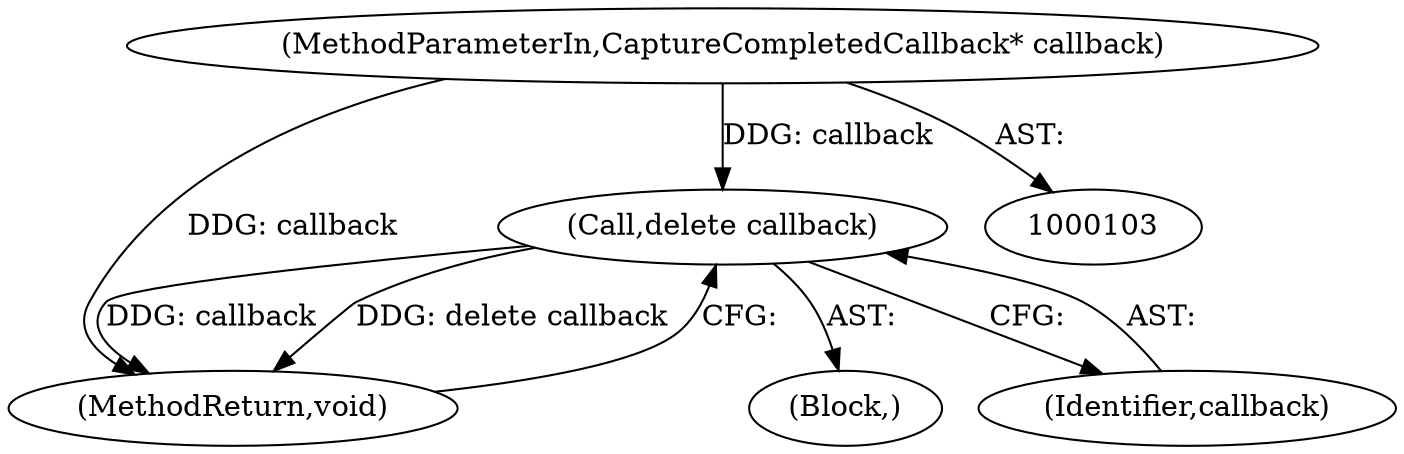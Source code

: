 digraph "0_Chrome_108a923ac784e62ca84b45cb6241f77a942e233a@API" {
"1000205" [label="(Call,delete callback)"];
"1000104" [label="(MethodParameterIn,CaptureCompletedCallback* callback)"];
"1000205" [label="(Call,delete callback)"];
"1000207" [label="(MethodReturn,void)"];
"1000105" [label="(Block,)"];
"1000104" [label="(MethodParameterIn,CaptureCompletedCallback* callback)"];
"1000206" [label="(Identifier,callback)"];
"1000205" -> "1000105"  [label="AST: "];
"1000205" -> "1000206"  [label="CFG: "];
"1000206" -> "1000205"  [label="AST: "];
"1000207" -> "1000205"  [label="CFG: "];
"1000205" -> "1000207"  [label="DDG: callback"];
"1000205" -> "1000207"  [label="DDG: delete callback"];
"1000104" -> "1000205"  [label="DDG: callback"];
"1000104" -> "1000103"  [label="AST: "];
"1000104" -> "1000207"  [label="DDG: callback"];
}
